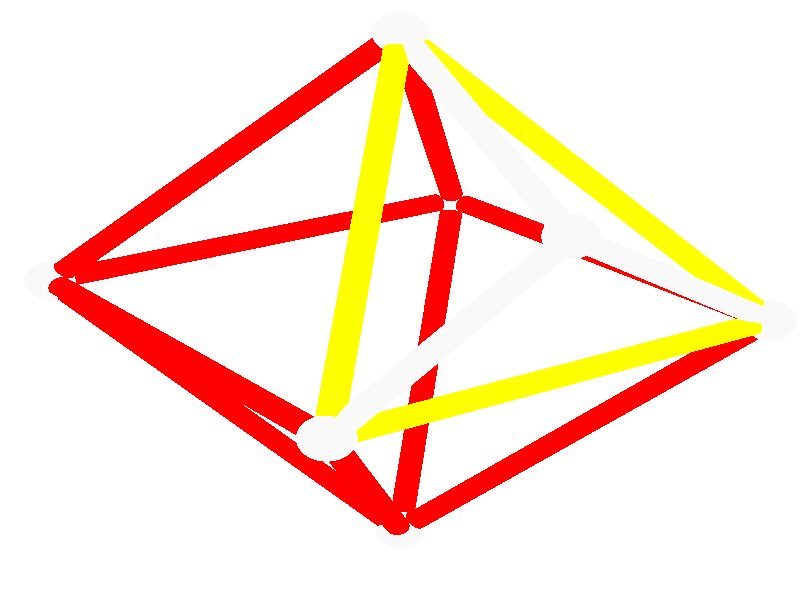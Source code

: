 #include "colors.inc"

#declare skalierung = 0.39;

camera {
        location <-1.2, 3.4, 7.0>
        look_at <0, 0, 0>
        right x * skalierung
        up y * skalierung
}

light_source { <-5, 8, -5> color White }
light_source { <0, -5, 3> color <0.5,0.5,0.5> }
sky_sphere {
        pigment {
                color <1,1,1>
        }
}

#declare r = 0.1;
#declare d = 0.5*r;

#declare s = 1.4;
#declare w1 = < 0, 0, 1 > * s;
#declare w2 = < 1, 0, 0 > * s;
#declare w3 = < 0, 1, 0 > * s;
#declare w4 = <-1, 0, 0 > * s;
#declare w5 = < 0,-1, 0 > * s;
#declare w6 = < 0, 0,-1 > * s;

#declare w7  = < 0.5, 0.5, 0.5 > * s;
#declare w8  = <-0.5, 0.5, 0.5 > * s;
#declare w9  = <-0.5,-0.5, 0.5 > * s;
#declare w10 = < 0.5,-0.5, 0.5 > * s;

#declare w11 = < 0.5, 0.5,-0.5 > * s;
#declare w12 = <-0.5, 0.5,-0.5 > * s;
#declare w13 = <-0.5,-0.5,-0.5 > * s;
#declare w14 = < 0.5,-0.5,-0.5 > * s;

object {
	union {
		sphere { w1, r }
		sphere { w2, r }
		sphere { w3, r }
		sphere { w4, r }
		sphere { w5, r }
		sphere { w6, r }
		//sphere { w7, r }
		sphere { w8, r }
		//sphere { w9, r }
		//sphere { w10, r }
		//sphere { w11, r }
		//sphere { w12, r }
		//sphere { w13, r }
		//sphere { w14, r }
		//cylinder { w1, w7, r/2 }
		cylinder { w1, w8, r/2 }
		//cylinder { w1, w9, r/2 }
		//cylinder { w1, w10, r/2 }
		//cylinder { w2, w7, r/2 }
		//cylinder { w2, w10, r/2 }
		//cylinder { w2, w11, r/2 }
		//cylinder { w2, w14, r/2 }
		//cylinder { w3, w7, r/2 }
		cylinder { w3, w8, r/2 }
		//cylinder { w3, w11, r/2 }
		//cylinder { w3, w12, r/2 }
		cylinder { w4, w8, r/2 }
		//cylinder { w4, w9, r/2 }
		//cylinder { w4, w12, r/2 }
		//cylinder { w4, w13, r/2 }
		//cylinder { w5, w9, r/2 }
		//cylinder { w5, w10, r/2 }
		//cylinder { w5, w13, r/2 }
		//cylinder { w5, w14, r/2 }
		//cylinder { w6, w11, r/2 }
		//cylinder { w6, w12, r/2 }
		//cylinder { w6, w13, r/2 }
		//cylinder { w6, w14, r/2 }
		pigment {
			color rgb <0.95,0.95,0.95>
		}
		finish {
			specular 0.9
			metallic
		}
	}
}
object {
	union {
		cylinder { w3, w1, r/2 }
		cylinder { w3, w4, r/2 }
		cylinder { w1, w4, r/2 }
		pigment {
			color rgb <1,1,0>
		}
		finish {
			specular 0.9
			metallic
		}
	}
}
object {
	union {
		cylinder { w3, w2, r/2 }
		cylinder { w3, w2, r/2 }
		cylinder { w3, w6, r/2 }
		cylinder { w3, w6, r/2 }
		cylinder { w5, w1, r/2 }
		cylinder { w5, w1, r/2 }
		cylinder { w5, w2, r/2 }
		cylinder { w5, w2, r/2 }
		cylinder { w5, w4, r/2 }
		cylinder { w5, w4, r/2 }
		cylinder { w5, w6, r/2 }
		cylinder { w5, w6, r/2 }
		cylinder { w4, w6, r/2 }
		cylinder { w4, w6, r/2 }
		cylinder { w6, w2, r/2 }
		cylinder { w6, w2, r/2 }
		cylinder { w2, w1, r/2 }
		cylinder { w2, w1, r/2 }

		pigment {
			color rgb <1,0,0>
		}
		finish {
			specular 0.9
			metallic
		}
	}
}

